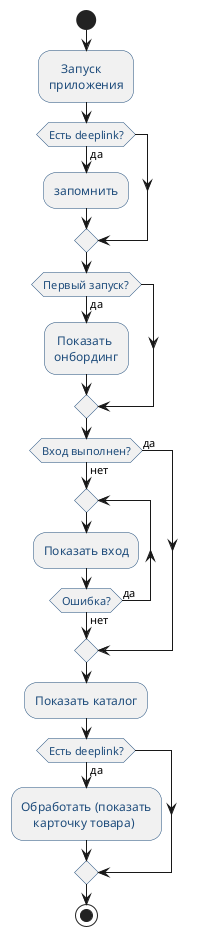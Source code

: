 @startuml scenario
skinparam  {
  ActivityFontColor #1E4C7B
  ActivityBorderColor #1E4C7B
}
start
:    Запуск\nприложения;
if (Есть deeplink?) then (да)
  :запомнить;
endif

if (Первый запуск?) then (да)
  : Показать\nонбординг;
endif

if (Вход выполнен?) then (да)
else (нет)
  repeat
    :Показать вход;
  repeat while (Ошибка?) is (да) not (нет)
endif

:Показать каталог;

if (Есть deeplink?) then (да)
  :Обработать (показать\n    карточку товара);
endif

stop

@enduml